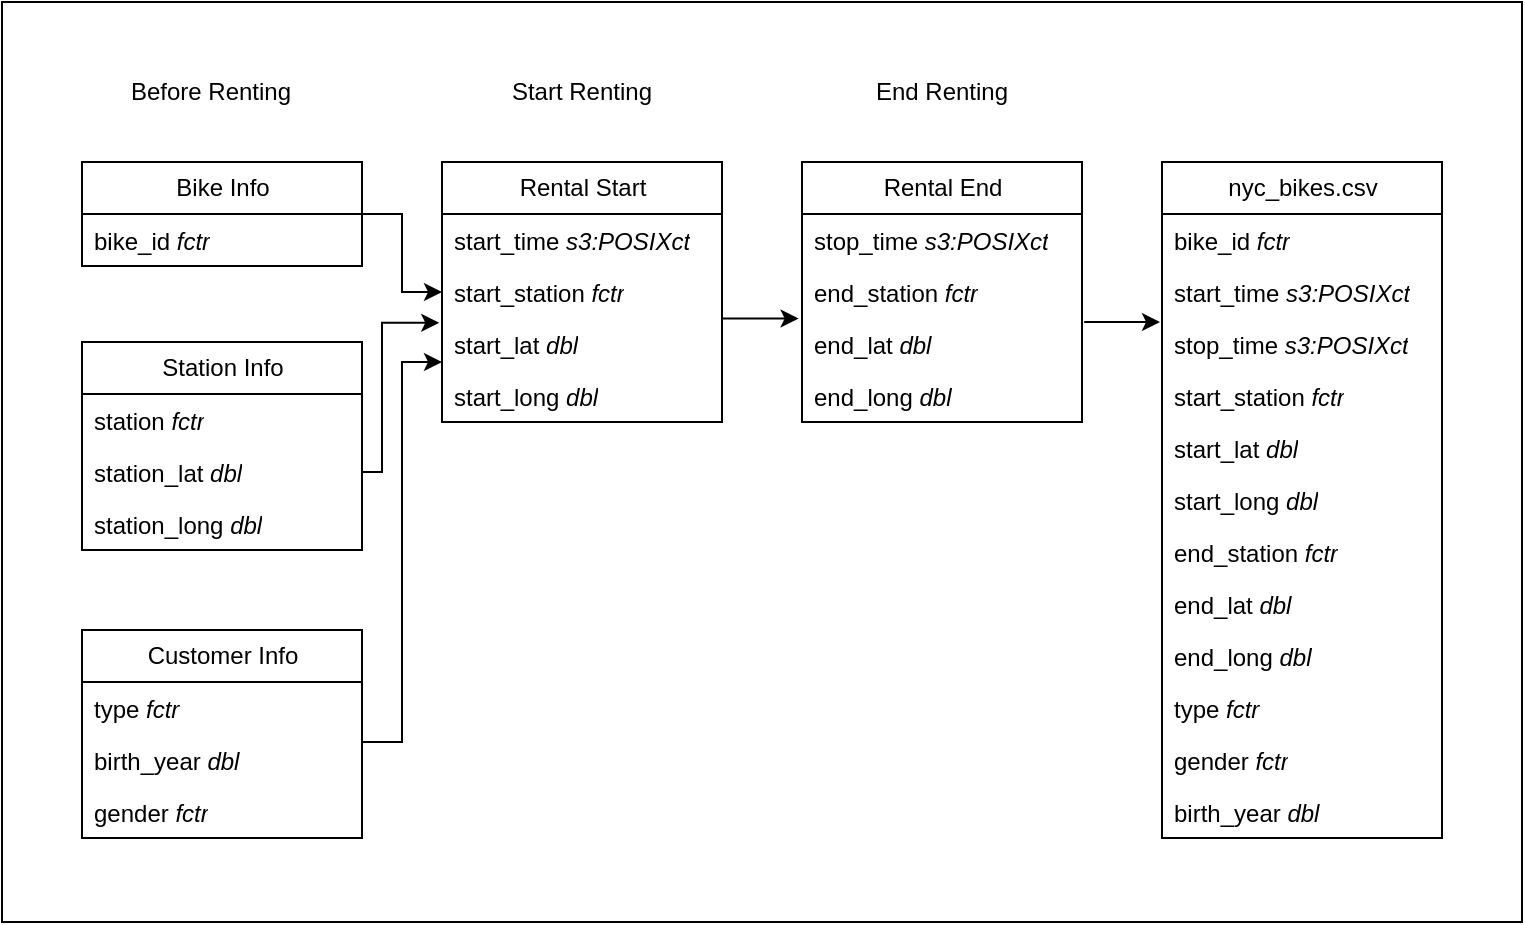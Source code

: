 <mxfile version="20.5.3" type="device" pages="2"><diagram id="bSNeEPUX3fD84yn7YMaC" name="Page-1"><mxGraphModel dx="1279" dy="782" grid="1" gridSize="10" guides="1" tooltips="1" connect="1" arrows="1" fold="1" page="1" pageScale="1" pageWidth="827" pageHeight="1169" math="0" shadow="0"><root><mxCell id="0"/><mxCell id="1" parent="0"/><mxCell id="vbc2ufWd2IoWqn7XAHUS-82" value="" style="rounded=0;whiteSpace=wrap;html=1;fontSize=14;" parent="1" vertex="1"><mxGeometry x="40" y="40" width="760" height="460" as="geometry"/></mxCell><mxCell id="vbc2ufWd2IoWqn7XAHUS-67" value="" style="edgeStyle=orthogonalEdgeStyle;rounded=0;orthogonalLoop=1;jettySize=auto;html=1;fontSize=14;" parent="1" source="vbc2ufWd2IoWqn7XAHUS-3" target="vbc2ufWd2IoWqn7XAHUS-44" edge="1"><mxGeometry relative="1" as="geometry"/></mxCell><mxCell id="vbc2ufWd2IoWqn7XAHUS-3" value="Bike Info" style="swimlane;fontStyle=0;childLayout=stackLayout;horizontal=1;startSize=26;fillColor=none;horizontalStack=0;resizeParent=1;resizeParentMax=0;resizeLast=0;collapsible=1;marginBottom=0;html=1;" parent="1" vertex="1"><mxGeometry x="80" y="120" width="140" height="52" as="geometry"><mxRectangle x="40" y="520" width="60" height="30" as="alternateBounds"/></mxGeometry></mxCell><mxCell id="vbc2ufWd2IoWqn7XAHUS-4" value="bike_id &lt;i&gt;fctr&lt;/i&gt;" style="text;strokeColor=none;fillColor=none;align=left;verticalAlign=top;spacingLeft=4;spacingRight=4;overflow=hidden;rotatable=0;points=[[0,0.5],[1,0.5]];portConstraint=eastwest;whiteSpace=wrap;html=1;" parent="vbc2ufWd2IoWqn7XAHUS-3" vertex="1"><mxGeometry y="26" width="140" height="26" as="geometry"/></mxCell><mxCell id="vbc2ufWd2IoWqn7XAHUS-7" value="Station Info" style="swimlane;fontStyle=0;childLayout=stackLayout;horizontal=1;startSize=26;fillColor=none;horizontalStack=0;resizeParent=1;resizeParentMax=0;resizeLast=0;collapsible=1;marginBottom=0;html=1;" parent="1" vertex="1"><mxGeometry x="80" y="210" width="140" height="104" as="geometry"/></mxCell><mxCell id="vbc2ufWd2IoWqn7XAHUS-8" value="station &lt;i&gt;fctr&lt;/i&gt;" style="text;strokeColor=none;fillColor=none;align=left;verticalAlign=top;spacingLeft=4;spacingRight=4;overflow=hidden;rotatable=0;points=[[0,0.5],[1,0.5]];portConstraint=eastwest;whiteSpace=wrap;html=1;" parent="vbc2ufWd2IoWqn7XAHUS-7" vertex="1"><mxGeometry y="26" width="140" height="26" as="geometry"/></mxCell><mxCell id="vbc2ufWd2IoWqn7XAHUS-9" value="station_lat &lt;i&gt;dbl&lt;/i&gt;" style="text;strokeColor=none;fillColor=none;align=left;verticalAlign=top;spacingLeft=4;spacingRight=4;overflow=hidden;rotatable=0;points=[[0,0.5],[1,0.5]];portConstraint=eastwest;whiteSpace=wrap;html=1;" parent="vbc2ufWd2IoWqn7XAHUS-7" vertex="1"><mxGeometry y="52" width="140" height="26" as="geometry"/></mxCell><mxCell id="vbc2ufWd2IoWqn7XAHUS-10" value="station_long &lt;i&gt;dbl&lt;/i&gt;" style="text;strokeColor=none;fillColor=none;align=left;verticalAlign=top;spacingLeft=4;spacingRight=4;overflow=hidden;rotatable=0;points=[[0,0.5],[1,0.5]];portConstraint=eastwest;whiteSpace=wrap;html=1;" parent="vbc2ufWd2IoWqn7XAHUS-7" vertex="1"><mxGeometry y="78" width="140" height="26" as="geometry"/></mxCell><mxCell id="vbc2ufWd2IoWqn7XAHUS-11" value="Customer Info" style="swimlane;fontStyle=0;childLayout=stackLayout;horizontal=1;startSize=26;fillColor=none;horizontalStack=0;resizeParent=1;resizeParentMax=0;resizeLast=0;collapsible=1;marginBottom=0;html=1;" parent="1" vertex="1"><mxGeometry x="80" y="354" width="140" height="104" as="geometry"/></mxCell><mxCell id="vbc2ufWd2IoWqn7XAHUS-12" value="type &lt;i&gt;fctr&lt;/i&gt;" style="text;strokeColor=none;fillColor=none;align=left;verticalAlign=top;spacingLeft=4;spacingRight=4;overflow=hidden;rotatable=0;points=[[0,0.5],[1,0.5]];portConstraint=eastwest;whiteSpace=wrap;html=1;" parent="vbc2ufWd2IoWqn7XAHUS-11" vertex="1"><mxGeometry y="26" width="140" height="26" as="geometry"/></mxCell><mxCell id="vbc2ufWd2IoWqn7XAHUS-13" value="birth_year &lt;i&gt;dbl&lt;/i&gt;" style="text;strokeColor=none;fillColor=none;align=left;verticalAlign=top;spacingLeft=4;spacingRight=4;overflow=hidden;rotatable=0;points=[[0,0.5],[1,0.5]];portConstraint=eastwest;whiteSpace=wrap;html=1;" parent="vbc2ufWd2IoWqn7XAHUS-11" vertex="1"><mxGeometry y="52" width="140" height="26" as="geometry"/></mxCell><mxCell id="vbc2ufWd2IoWqn7XAHUS-14" value="gender&amp;nbsp;&lt;i&gt;fctr&lt;/i&gt;" style="text;strokeColor=none;fillColor=none;align=left;verticalAlign=top;spacingLeft=4;spacingRight=4;overflow=hidden;rotatable=0;points=[[0,0.5],[1,0.5]];portConstraint=eastwest;whiteSpace=wrap;html=1;" parent="vbc2ufWd2IoWqn7XAHUS-11" vertex="1"><mxGeometry y="78" width="140" height="26" as="geometry"/></mxCell><UserObject label="Before Renting" placeholders="1" name="Variable" id="vbc2ufWd2IoWqn7XAHUS-17"><mxCell style="text;html=1;strokeColor=none;fillColor=none;align=center;verticalAlign=middle;whiteSpace=wrap;overflow=hidden;" parent="1" vertex="1"><mxGeometry x="100" y="60" width="89" height="50" as="geometry"/></mxCell></UserObject><UserObject label="Start Renting" placeholders="1" name="Variable" id="vbc2ufWd2IoWqn7XAHUS-20"><mxCell style="text;html=1;strokeColor=none;fillColor=none;align=center;verticalAlign=middle;whiteSpace=wrap;overflow=hidden;" parent="1" vertex="1"><mxGeometry x="280" y="60" width="100" height="50" as="geometry"/></mxCell></UserObject><mxCell id="vbc2ufWd2IoWqn7XAHUS-40" value="Rental Start" style="swimlane;fontStyle=0;childLayout=stackLayout;horizontal=1;startSize=26;fillColor=none;horizontalStack=0;resizeParent=1;resizeParentMax=0;resizeLast=0;collapsible=1;marginBottom=0;html=1;" parent="1" vertex="1"><mxGeometry x="260" y="120" width="140" height="130" as="geometry"/></mxCell><mxCell id="vbc2ufWd2IoWqn7XAHUS-41" value="start_time &lt;i&gt;s3:POSIXct&lt;/i&gt;" style="text;strokeColor=none;fillColor=none;align=left;verticalAlign=top;spacingLeft=4;spacingRight=4;overflow=hidden;rotatable=0;points=[[0,0.5],[1,0.5]];portConstraint=eastwest;whiteSpace=wrap;html=1;" parent="vbc2ufWd2IoWqn7XAHUS-40" vertex="1"><mxGeometry y="26" width="140" height="26" as="geometry"/></mxCell><mxCell id="vbc2ufWd2IoWqn7XAHUS-44" value="start_station &lt;i&gt;fctr&lt;/i&gt;" style="text;strokeColor=none;fillColor=none;align=left;verticalAlign=top;spacingLeft=4;spacingRight=4;overflow=hidden;rotatable=0;points=[[0,0.5],[1,0.5]];portConstraint=eastwest;whiteSpace=wrap;html=1;" parent="vbc2ufWd2IoWqn7XAHUS-40" vertex="1"><mxGeometry y="52" width="140" height="26" as="geometry"/></mxCell><mxCell id="vbc2ufWd2IoWqn7XAHUS-42" value="start_lat &lt;i&gt;dbl&lt;/i&gt;" style="text;strokeColor=none;fillColor=none;align=left;verticalAlign=top;spacingLeft=4;spacingRight=4;overflow=hidden;rotatable=0;points=[[0,0.5],[1,0.5]];portConstraint=eastwest;whiteSpace=wrap;html=1;" parent="vbc2ufWd2IoWqn7XAHUS-40" vertex="1"><mxGeometry y="78" width="140" height="26" as="geometry"/></mxCell><mxCell id="vbc2ufWd2IoWqn7XAHUS-43" value="start_long &lt;i&gt;dbl&lt;/i&gt;" style="text;strokeColor=none;fillColor=none;align=left;verticalAlign=top;spacingLeft=4;spacingRight=4;overflow=hidden;rotatable=0;points=[[0,0.5],[1,0.5]];portConstraint=eastwest;whiteSpace=wrap;html=1;" parent="vbc2ufWd2IoWqn7XAHUS-40" vertex="1"><mxGeometry y="104" width="140" height="26" as="geometry"/></mxCell><mxCell id="vbc2ufWd2IoWqn7XAHUS-45" value="Rental End" style="swimlane;fontStyle=0;childLayout=stackLayout;horizontal=1;startSize=26;fillColor=none;horizontalStack=0;resizeParent=1;resizeParentMax=0;resizeLast=0;collapsible=1;marginBottom=0;html=1;" parent="1" vertex="1"><mxGeometry x="440" y="120" width="140" height="130" as="geometry"/></mxCell><mxCell id="vbc2ufWd2IoWqn7XAHUS-46" value="stop_time &lt;i&gt;s3:POSIXct&lt;/i&gt;" style="text;strokeColor=none;fillColor=none;align=left;verticalAlign=top;spacingLeft=4;spacingRight=4;overflow=hidden;rotatable=0;points=[[0,0.5],[1,0.5]];portConstraint=eastwest;whiteSpace=wrap;html=1;" parent="vbc2ufWd2IoWqn7XAHUS-45" vertex="1"><mxGeometry y="26" width="140" height="26" as="geometry"/></mxCell><mxCell id="vbc2ufWd2IoWqn7XAHUS-47" value="end_station &lt;i&gt;fctr&lt;/i&gt;" style="text;strokeColor=none;fillColor=none;align=left;verticalAlign=top;spacingLeft=4;spacingRight=4;overflow=hidden;rotatable=0;points=[[0,0.5],[1,0.5]];portConstraint=eastwest;whiteSpace=wrap;html=1;" parent="vbc2ufWd2IoWqn7XAHUS-45" vertex="1"><mxGeometry y="52" width="140" height="26" as="geometry"/></mxCell><mxCell id="vbc2ufWd2IoWqn7XAHUS-48" value="end_lat &lt;i&gt;dbl&lt;/i&gt;" style="text;strokeColor=none;fillColor=none;align=left;verticalAlign=top;spacingLeft=4;spacingRight=4;overflow=hidden;rotatable=0;points=[[0,0.5],[1,0.5]];portConstraint=eastwest;whiteSpace=wrap;html=1;" parent="vbc2ufWd2IoWqn7XAHUS-45" vertex="1"><mxGeometry y="78" width="140" height="26" as="geometry"/></mxCell><mxCell id="vbc2ufWd2IoWqn7XAHUS-49" value="end_long &lt;i&gt;dbl&lt;/i&gt;" style="text;strokeColor=none;fillColor=none;align=left;verticalAlign=top;spacingLeft=4;spacingRight=4;overflow=hidden;rotatable=0;points=[[0,0.5],[1,0.5]];portConstraint=eastwest;whiteSpace=wrap;html=1;" parent="vbc2ufWd2IoWqn7XAHUS-45" vertex="1"><mxGeometry y="104" width="140" height="26" as="geometry"/></mxCell><UserObject label="End Renting" placeholders="1" name="Variable" id="vbc2ufWd2IoWqn7XAHUS-50"><mxCell style="text;html=1;strokeColor=none;fillColor=none;align=center;verticalAlign=middle;whiteSpace=wrap;overflow=hidden;" parent="1" vertex="1"><mxGeometry x="460" y="60" width="100" height="50" as="geometry"/></mxCell></UserObject><mxCell id="vbc2ufWd2IoWqn7XAHUS-52" value="&lt;span style=&quot;&quot;&gt;nyc_bikes.csv&lt;/span&gt;" style="swimlane;fontStyle=0;childLayout=stackLayout;horizontal=1;startSize=26;fillColor=none;horizontalStack=0;resizeParent=1;resizeParentMax=0;resizeLast=0;collapsible=1;marginBottom=0;html=1;" parent="1" vertex="1"><mxGeometry x="620" y="120" width="140" height="338" as="geometry"/></mxCell><mxCell id="vbc2ufWd2IoWqn7XAHUS-58" value="bike_id &lt;i&gt;fctr&lt;/i&gt;" style="text;strokeColor=none;fillColor=none;align=left;verticalAlign=top;spacingLeft=4;spacingRight=4;overflow=hidden;rotatable=0;points=[[0,0.5],[1,0.5]];portConstraint=eastwest;whiteSpace=wrap;html=1;" parent="vbc2ufWd2IoWqn7XAHUS-52" vertex="1"><mxGeometry y="26" width="140" height="26" as="geometry"/></mxCell><mxCell id="vbc2ufWd2IoWqn7XAHUS-60" value="start_time &lt;i&gt;s3:POSIXct&lt;/i&gt;" style="text;strokeColor=none;fillColor=none;align=left;verticalAlign=top;spacingLeft=4;spacingRight=4;overflow=hidden;rotatable=0;points=[[0,0.5],[1,0.5]];portConstraint=eastwest;whiteSpace=wrap;html=1;" parent="vbc2ufWd2IoWqn7XAHUS-52" vertex="1"><mxGeometry y="52" width="140" height="26" as="geometry"/></mxCell><mxCell id="vbc2ufWd2IoWqn7XAHUS-61" value="stop_time &lt;i&gt;s3:POSIXct&lt;/i&gt;" style="text;strokeColor=none;fillColor=none;align=left;verticalAlign=top;spacingLeft=4;spacingRight=4;overflow=hidden;rotatable=0;points=[[0,0.5],[1,0.5]];portConstraint=eastwest;whiteSpace=wrap;html=1;" parent="vbc2ufWd2IoWqn7XAHUS-52" vertex="1"><mxGeometry y="78" width="140" height="26" as="geometry"/></mxCell><mxCell id="vbc2ufWd2IoWqn7XAHUS-59" value="start_station &lt;i&gt;fctr&lt;/i&gt;" style="text;strokeColor=none;fillColor=none;align=left;verticalAlign=top;spacingLeft=4;spacingRight=4;overflow=hidden;rotatable=0;points=[[0,0.5],[1,0.5]];portConstraint=eastwest;whiteSpace=wrap;html=1;" parent="vbc2ufWd2IoWqn7XAHUS-52" vertex="1"><mxGeometry y="104" width="140" height="26" as="geometry"/></mxCell><mxCell id="vbc2ufWd2IoWqn7XAHUS-62" value="start_lat &lt;i&gt;dbl&lt;/i&gt;" style="text;strokeColor=none;fillColor=none;align=left;verticalAlign=top;spacingLeft=4;spacingRight=4;overflow=hidden;rotatable=0;points=[[0,0.5],[1,0.5]];portConstraint=eastwest;whiteSpace=wrap;html=1;" parent="vbc2ufWd2IoWqn7XAHUS-52" vertex="1"><mxGeometry y="130" width="140" height="26" as="geometry"/></mxCell><mxCell id="vbc2ufWd2IoWqn7XAHUS-63" value="start_long &lt;i&gt;dbl&lt;/i&gt;" style="text;strokeColor=none;fillColor=none;align=left;verticalAlign=top;spacingLeft=4;spacingRight=4;overflow=hidden;rotatable=0;points=[[0,0.5],[1,0.5]];portConstraint=eastwest;whiteSpace=wrap;html=1;" parent="vbc2ufWd2IoWqn7XAHUS-52" vertex="1"><mxGeometry y="156" width="140" height="26" as="geometry"/></mxCell><mxCell id="vbc2ufWd2IoWqn7XAHUS-54" value="end_station &lt;i&gt;fctr&lt;/i&gt;" style="text;strokeColor=none;fillColor=none;align=left;verticalAlign=top;spacingLeft=4;spacingRight=4;overflow=hidden;rotatable=0;points=[[0,0.5],[1,0.5]];portConstraint=eastwest;whiteSpace=wrap;html=1;" parent="vbc2ufWd2IoWqn7XAHUS-52" vertex="1"><mxGeometry y="182" width="140" height="26" as="geometry"/></mxCell><mxCell id="vbc2ufWd2IoWqn7XAHUS-55" value="end_lat &lt;i&gt;dbl&lt;/i&gt;" style="text;strokeColor=none;fillColor=none;align=left;verticalAlign=top;spacingLeft=4;spacingRight=4;overflow=hidden;rotatable=0;points=[[0,0.5],[1,0.5]];portConstraint=eastwest;whiteSpace=wrap;html=1;" parent="vbc2ufWd2IoWqn7XAHUS-52" vertex="1"><mxGeometry y="208" width="140" height="26" as="geometry"/></mxCell><mxCell id="vbc2ufWd2IoWqn7XAHUS-56" value="end_long &lt;i&gt;dbl&lt;/i&gt;" style="text;strokeColor=none;fillColor=none;align=left;verticalAlign=top;spacingLeft=4;spacingRight=4;overflow=hidden;rotatable=0;points=[[0,0.5],[1,0.5]];portConstraint=eastwest;whiteSpace=wrap;html=1;" parent="vbc2ufWd2IoWqn7XAHUS-52" vertex="1"><mxGeometry y="234" width="140" height="26" as="geometry"/></mxCell><mxCell id="vbc2ufWd2IoWqn7XAHUS-64" value="type &lt;i&gt;fctr&lt;/i&gt;" style="text;strokeColor=none;fillColor=none;align=left;verticalAlign=top;spacingLeft=4;spacingRight=4;overflow=hidden;rotatable=0;points=[[0,0.5],[1,0.5]];portConstraint=eastwest;whiteSpace=wrap;html=1;" parent="vbc2ufWd2IoWqn7XAHUS-52" vertex="1"><mxGeometry y="260" width="140" height="26" as="geometry"/></mxCell><mxCell id="vbc2ufWd2IoWqn7XAHUS-66" value="gender&amp;nbsp;&lt;i&gt;fctr&lt;/i&gt;" style="text;strokeColor=none;fillColor=none;align=left;verticalAlign=top;spacingLeft=4;spacingRight=4;overflow=hidden;rotatable=0;points=[[0,0.5],[1,0.5]];portConstraint=eastwest;whiteSpace=wrap;html=1;" parent="vbc2ufWd2IoWqn7XAHUS-52" vertex="1"><mxGeometry y="286" width="140" height="26" as="geometry"/></mxCell><mxCell id="vbc2ufWd2IoWqn7XAHUS-65" value="birth_year &lt;i&gt;dbl&lt;/i&gt;" style="text;strokeColor=none;fillColor=none;align=left;verticalAlign=top;spacingLeft=4;spacingRight=4;overflow=hidden;rotatable=0;points=[[0,0.5],[1,0.5]];portConstraint=eastwest;whiteSpace=wrap;html=1;" parent="vbc2ufWd2IoWqn7XAHUS-52" vertex="1"><mxGeometry y="312" width="140" height="26" as="geometry"/></mxCell><mxCell id="vbc2ufWd2IoWqn7XAHUS-75" value="" style="edgeStyle=orthogonalEdgeStyle;rounded=0;orthogonalLoop=1;jettySize=auto;html=1;fontSize=14;entryX=-0.01;entryY=0.093;entryDx=0;entryDy=0;entryPerimeter=0;" parent="1" source="vbc2ufWd2IoWqn7XAHUS-9" target="vbc2ufWd2IoWqn7XAHUS-42" edge="1"><mxGeometry relative="1" as="geometry"><Array as="points"><mxPoint x="230" y="275"/><mxPoint x="230" y="200"/></Array></mxGeometry></mxCell><mxCell id="vbc2ufWd2IoWqn7XAHUS-77" value="" style="edgeStyle=orthogonalEdgeStyle;rounded=0;orthogonalLoop=1;jettySize=auto;html=1;fontSize=14;" parent="1" edge="1"><mxGeometry relative="1" as="geometry"><mxPoint x="220" y="374" as="sourcePoint"/><mxPoint x="260" y="220" as="targetPoint"/><Array as="points"><mxPoint x="220" y="410"/><mxPoint x="240" y="410"/><mxPoint x="240" y="220"/></Array></mxGeometry></mxCell><mxCell id="vbc2ufWd2IoWqn7XAHUS-79" value="" style="endArrow=classic;html=1;rounded=0;fontSize=14;exitX=1.01;exitY=0.934;exitDx=0;exitDy=0;exitPerimeter=0;entryX=-0.005;entryY=-0.066;entryDx=0;entryDy=0;entryPerimeter=0;" parent="1" edge="1"><mxGeometry width="50" height="50" relative="1" as="geometry"><mxPoint x="400.4" y="198.284" as="sourcePoint"/><mxPoint x="438.3" y="198.284" as="targetPoint"/></mxGeometry></mxCell><mxCell id="vbc2ufWd2IoWqn7XAHUS-81" value="" style="endArrow=classic;html=1;rounded=0;fontSize=14;exitX=1.01;exitY=0.934;exitDx=0;exitDy=0;exitPerimeter=0;entryX=-0.005;entryY=-0.066;entryDx=0;entryDy=0;entryPerimeter=0;" parent="1" edge="1"><mxGeometry width="50" height="50" relative="1" as="geometry"><mxPoint x="581.1" y="200.004" as="sourcePoint"/><mxPoint x="619" y="200.004" as="targetPoint"/></mxGeometry></mxCell></root></mxGraphModel></diagram><diagram id="VHthFWzzAT0L7JrgWZWc" name="Page-2"><mxGraphModel dx="1279" dy="839" grid="1" gridSize="10" guides="1" tooltips="1" connect="1" arrows="1" fold="1" page="1" pageScale="1" pageWidth="827" pageHeight="1169" math="0" shadow="0"><root><mxCell id="0"/><mxCell id="1" parent="0"/><mxCell id="KvmAdi6DW5KGcv82oWjn-1" value="" style="rounded=0;whiteSpace=wrap;html=1;fontSize=14;" parent="1" vertex="1"><mxGeometry x="40" y="210" width="760" height="460" as="geometry"/></mxCell><mxCell id="KvmAdi6DW5KGcv82oWjn-2" value="" style="edgeStyle=orthogonalEdgeStyle;rounded=0;orthogonalLoop=1;jettySize=auto;html=1;fontSize=14;" parent="1" source="KvmAdi6DW5KGcv82oWjn-3" target="KvmAdi6DW5KGcv82oWjn-17" edge="1"><mxGeometry relative="1" as="geometry"/></mxCell><mxCell id="KvmAdi6DW5KGcv82oWjn-3" value="Bike Info" style="swimlane;fontStyle=0;childLayout=stackLayout;horizontal=1;startSize=26;fillColor=none;horizontalStack=0;resizeParent=1;resizeParentMax=0;resizeLast=0;collapsible=1;marginBottom=0;html=1;" parent="1" vertex="1"><mxGeometry x="80" y="290" width="140" height="52" as="geometry"><mxRectangle x="40" y="520" width="60" height="30" as="alternateBounds"/></mxGeometry></mxCell><mxCell id="KvmAdi6DW5KGcv82oWjn-4" value="bike_id &lt;i&gt;fctr&lt;/i&gt;" style="text;strokeColor=none;fillColor=none;align=left;verticalAlign=top;spacingLeft=4;spacingRight=4;overflow=hidden;rotatable=0;points=[[0,0.5],[1,0.5]];portConstraint=eastwest;whiteSpace=wrap;html=1;" parent="KvmAdi6DW5KGcv82oWjn-3" vertex="1"><mxGeometry y="26" width="140" height="26" as="geometry"/></mxCell><mxCell id="KvmAdi6DW5KGcv82oWjn-5" value="Station Info" style="swimlane;fontStyle=0;childLayout=stackLayout;horizontal=1;startSize=26;fillColor=none;horizontalStack=0;resizeParent=1;resizeParentMax=0;resizeLast=0;collapsible=1;marginBottom=0;html=1;" parent="1" vertex="1"><mxGeometry x="80" y="380" width="140" height="104" as="geometry"/></mxCell><mxCell id="KvmAdi6DW5KGcv82oWjn-6" value="station &lt;i&gt;fctr&lt;/i&gt;" style="text;strokeColor=none;fillColor=none;align=left;verticalAlign=top;spacingLeft=4;spacingRight=4;overflow=hidden;rotatable=0;points=[[0,0.5],[1,0.5]];portConstraint=eastwest;whiteSpace=wrap;html=1;" parent="KvmAdi6DW5KGcv82oWjn-5" vertex="1"><mxGeometry y="26" width="140" height="26" as="geometry"/></mxCell><mxCell id="KvmAdi6DW5KGcv82oWjn-7" value="station_lat &lt;i&gt;dbl&lt;/i&gt;" style="text;strokeColor=none;fillColor=none;align=left;verticalAlign=top;spacingLeft=4;spacingRight=4;overflow=hidden;rotatable=0;points=[[0,0.5],[1,0.5]];portConstraint=eastwest;whiteSpace=wrap;html=1;" parent="KvmAdi6DW5KGcv82oWjn-5" vertex="1"><mxGeometry y="52" width="140" height="26" as="geometry"/></mxCell><mxCell id="KvmAdi6DW5KGcv82oWjn-8" value="station_long &lt;i&gt;dbl&lt;/i&gt;" style="text;strokeColor=none;fillColor=none;align=left;verticalAlign=top;spacingLeft=4;spacingRight=4;overflow=hidden;rotatable=0;points=[[0,0.5],[1,0.5]];portConstraint=eastwest;whiteSpace=wrap;html=1;" parent="KvmAdi6DW5KGcv82oWjn-5" vertex="1"><mxGeometry y="78" width="140" height="26" as="geometry"/></mxCell><mxCell id="KvmAdi6DW5KGcv82oWjn-9" value="Customer Info" style="swimlane;fontStyle=0;childLayout=stackLayout;horizontal=1;startSize=26;fillColor=none;horizontalStack=0;resizeParent=1;resizeParentMax=0;resizeLast=0;collapsible=1;marginBottom=0;html=1;" parent="1" vertex="1"><mxGeometry x="260" y="450" width="140" height="104" as="geometry"/></mxCell><mxCell id="KvmAdi6DW5KGcv82oWjn-10" value="type &lt;i&gt;fctr&lt;/i&gt;" style="text;strokeColor=none;fillColor=none;align=left;verticalAlign=top;spacingLeft=4;spacingRight=4;overflow=hidden;rotatable=0;points=[[0,0.5],[1,0.5]];portConstraint=eastwest;whiteSpace=wrap;html=1;" parent="KvmAdi6DW5KGcv82oWjn-9" vertex="1"><mxGeometry y="26" width="140" height="26" as="geometry"/></mxCell><mxCell id="KvmAdi6DW5KGcv82oWjn-11" value="birth_year &lt;i&gt;dbl&lt;/i&gt;" style="text;strokeColor=none;fillColor=none;align=left;verticalAlign=top;spacingLeft=4;spacingRight=4;overflow=hidden;rotatable=0;points=[[0,0.5],[1,0.5]];portConstraint=eastwest;whiteSpace=wrap;html=1;" parent="KvmAdi6DW5KGcv82oWjn-9" vertex="1"><mxGeometry y="52" width="140" height="26" as="geometry"/></mxCell><mxCell id="KvmAdi6DW5KGcv82oWjn-12" value="gender&amp;nbsp;&lt;i&gt;fctr&lt;/i&gt;" style="text;strokeColor=none;fillColor=none;align=left;verticalAlign=top;spacingLeft=4;spacingRight=4;overflow=hidden;rotatable=0;points=[[0,0.5],[1,0.5]];portConstraint=eastwest;whiteSpace=wrap;html=1;" parent="KvmAdi6DW5KGcv82oWjn-9" vertex="1"><mxGeometry y="78" width="140" height="26" as="geometry"/></mxCell><UserObject label="Before Renting" placeholders="1" name="Variable" id="KvmAdi6DW5KGcv82oWjn-13"><mxCell style="text;html=1;strokeColor=none;fillColor=none;align=center;verticalAlign=middle;whiteSpace=wrap;overflow=hidden;" parent="1" vertex="1"><mxGeometry x="100" y="230" width="89" height="50" as="geometry"/></mxCell></UserObject><UserObject label="Start Renting" placeholders="1" name="Variable" id="KvmAdi6DW5KGcv82oWjn-14"><mxCell style="text;html=1;strokeColor=none;fillColor=none;align=center;verticalAlign=middle;whiteSpace=wrap;overflow=hidden;" parent="1" vertex="1"><mxGeometry x="280" y="230" width="100" height="50" as="geometry"/></mxCell></UserObject><mxCell id="KvmAdi6DW5KGcv82oWjn-15" value="Rental Start" style="swimlane;fontStyle=0;childLayout=stackLayout;horizontal=1;startSize=26;fillColor=none;horizontalStack=0;resizeParent=1;resizeParentMax=0;resizeLast=0;collapsible=1;marginBottom=0;html=1;" parent="1" vertex="1"><mxGeometry x="260" y="290" width="140" height="130" as="geometry"/></mxCell><mxCell id="KvmAdi6DW5KGcv82oWjn-16" value="start_time &lt;i&gt;s3:POSIXct&lt;/i&gt;" style="text;strokeColor=none;fillColor=none;align=left;verticalAlign=top;spacingLeft=4;spacingRight=4;overflow=hidden;rotatable=0;points=[[0,0.5],[1,0.5]];portConstraint=eastwest;whiteSpace=wrap;html=1;" parent="KvmAdi6DW5KGcv82oWjn-15" vertex="1"><mxGeometry y="26" width="140" height="26" as="geometry"/></mxCell><mxCell id="KvmAdi6DW5KGcv82oWjn-17" value="start_station &lt;i&gt;fctr&lt;/i&gt;" style="text;strokeColor=none;fillColor=none;align=left;verticalAlign=top;spacingLeft=4;spacingRight=4;overflow=hidden;rotatable=0;points=[[0,0.5],[1,0.5]];portConstraint=eastwest;whiteSpace=wrap;html=1;" parent="KvmAdi6DW5KGcv82oWjn-15" vertex="1"><mxGeometry y="52" width="140" height="26" as="geometry"/></mxCell><mxCell id="KvmAdi6DW5KGcv82oWjn-18" value="start_lat &lt;i&gt;dbl&lt;/i&gt;" style="text;strokeColor=none;fillColor=none;align=left;verticalAlign=top;spacingLeft=4;spacingRight=4;overflow=hidden;rotatable=0;points=[[0,0.5],[1,0.5]];portConstraint=eastwest;whiteSpace=wrap;html=1;" parent="KvmAdi6DW5KGcv82oWjn-15" vertex="1"><mxGeometry y="78" width="140" height="26" as="geometry"/></mxCell><mxCell id="KvmAdi6DW5KGcv82oWjn-19" value="start_long &lt;i&gt;dbl&lt;/i&gt;" style="text;strokeColor=none;fillColor=none;align=left;verticalAlign=top;spacingLeft=4;spacingRight=4;overflow=hidden;rotatable=0;points=[[0,0.5],[1,0.5]];portConstraint=eastwest;whiteSpace=wrap;html=1;" parent="KvmAdi6DW5KGcv82oWjn-15" vertex="1"><mxGeometry y="104" width="140" height="26" as="geometry"/></mxCell><mxCell id="KvmAdi6DW5KGcv82oWjn-20" value="Rental End" style="swimlane;fontStyle=0;childLayout=stackLayout;horizontal=1;startSize=26;fillColor=none;horizontalStack=0;resizeParent=1;resizeParentMax=0;resizeLast=0;collapsible=1;marginBottom=0;html=1;" parent="1" vertex="1"><mxGeometry x="440" y="290" width="140" height="130" as="geometry"/></mxCell><mxCell id="KvmAdi6DW5KGcv82oWjn-21" value="stop_time &lt;i&gt;s3:POSIXct&lt;/i&gt;" style="text;strokeColor=none;fillColor=none;align=left;verticalAlign=top;spacingLeft=4;spacingRight=4;overflow=hidden;rotatable=0;points=[[0,0.5],[1,0.5]];portConstraint=eastwest;whiteSpace=wrap;html=1;" parent="KvmAdi6DW5KGcv82oWjn-20" vertex="1"><mxGeometry y="26" width="140" height="26" as="geometry"/></mxCell><mxCell id="KvmAdi6DW5KGcv82oWjn-22" value="end_station &lt;i&gt;fctr&lt;/i&gt;" style="text;strokeColor=none;fillColor=none;align=left;verticalAlign=top;spacingLeft=4;spacingRight=4;overflow=hidden;rotatable=0;points=[[0,0.5],[1,0.5]];portConstraint=eastwest;whiteSpace=wrap;html=1;" parent="KvmAdi6DW5KGcv82oWjn-20" vertex="1"><mxGeometry y="52" width="140" height="26" as="geometry"/></mxCell><mxCell id="KvmAdi6DW5KGcv82oWjn-23" value="end_lat &lt;i&gt;dbl&lt;/i&gt;" style="text;strokeColor=none;fillColor=none;align=left;verticalAlign=top;spacingLeft=4;spacingRight=4;overflow=hidden;rotatable=0;points=[[0,0.5],[1,0.5]];portConstraint=eastwest;whiteSpace=wrap;html=1;" parent="KvmAdi6DW5KGcv82oWjn-20" vertex="1"><mxGeometry y="78" width="140" height="26" as="geometry"/></mxCell><mxCell id="KvmAdi6DW5KGcv82oWjn-24" value="end_long &lt;i&gt;dbl&lt;/i&gt;" style="text;strokeColor=none;fillColor=none;align=left;verticalAlign=top;spacingLeft=4;spacingRight=4;overflow=hidden;rotatable=0;points=[[0,0.5],[1,0.5]];portConstraint=eastwest;whiteSpace=wrap;html=1;" parent="KvmAdi6DW5KGcv82oWjn-20" vertex="1"><mxGeometry y="104" width="140" height="26" as="geometry"/></mxCell><UserObject label="End Renting" placeholders="1" name="Variable" id="KvmAdi6DW5KGcv82oWjn-25"><mxCell style="text;html=1;strokeColor=none;fillColor=none;align=center;verticalAlign=middle;whiteSpace=wrap;overflow=hidden;" parent="1" vertex="1"><mxGeometry x="460" y="230" width="100" height="50" as="geometry"/></mxCell></UserObject><mxCell id="KvmAdi6DW5KGcv82oWjn-26" value="&lt;span style=&quot;&quot;&gt;nyc_bikes.csv&lt;/span&gt;" style="swimlane;fontStyle=0;childLayout=stackLayout;horizontal=1;startSize=26;fillColor=none;horizontalStack=0;resizeParent=1;resizeParentMax=0;resizeLast=0;collapsible=1;marginBottom=0;html=1;" parent="1" vertex="1"><mxGeometry x="620" y="290" width="140" height="338" as="geometry"/></mxCell><mxCell id="KvmAdi6DW5KGcv82oWjn-27" value="bike_id &lt;i&gt;fctr&lt;/i&gt;" style="text;strokeColor=none;fillColor=none;align=left;verticalAlign=top;spacingLeft=4;spacingRight=4;overflow=hidden;rotatable=0;points=[[0,0.5],[1,0.5]];portConstraint=eastwest;whiteSpace=wrap;html=1;" parent="KvmAdi6DW5KGcv82oWjn-26" vertex="1"><mxGeometry y="26" width="140" height="26" as="geometry"/></mxCell><mxCell id="KvmAdi6DW5KGcv82oWjn-28" value="start_time &lt;i&gt;s3:POSIXct&lt;/i&gt;" style="text;strokeColor=none;fillColor=none;align=left;verticalAlign=top;spacingLeft=4;spacingRight=4;overflow=hidden;rotatable=0;points=[[0,0.5],[1,0.5]];portConstraint=eastwest;whiteSpace=wrap;html=1;" parent="KvmAdi6DW5KGcv82oWjn-26" vertex="1"><mxGeometry y="52" width="140" height="26" as="geometry"/></mxCell><mxCell id="KvmAdi6DW5KGcv82oWjn-29" value="stop_time &lt;i&gt;s3:POSIXct&lt;/i&gt;" style="text;strokeColor=none;fillColor=none;align=left;verticalAlign=top;spacingLeft=4;spacingRight=4;overflow=hidden;rotatable=0;points=[[0,0.5],[1,0.5]];portConstraint=eastwest;whiteSpace=wrap;html=1;" parent="KvmAdi6DW5KGcv82oWjn-26" vertex="1"><mxGeometry y="78" width="140" height="26" as="geometry"/></mxCell><mxCell id="KvmAdi6DW5KGcv82oWjn-30" value="start_station &lt;i&gt;fctr&lt;/i&gt;" style="text;strokeColor=none;fillColor=none;align=left;verticalAlign=top;spacingLeft=4;spacingRight=4;overflow=hidden;rotatable=0;points=[[0,0.5],[1,0.5]];portConstraint=eastwest;whiteSpace=wrap;html=1;" parent="KvmAdi6DW5KGcv82oWjn-26" vertex="1"><mxGeometry y="104" width="140" height="26" as="geometry"/></mxCell><mxCell id="KvmAdi6DW5KGcv82oWjn-31" value="start_lat &lt;i&gt;dbl&lt;/i&gt;" style="text;strokeColor=none;fillColor=none;align=left;verticalAlign=top;spacingLeft=4;spacingRight=4;overflow=hidden;rotatable=0;points=[[0,0.5],[1,0.5]];portConstraint=eastwest;whiteSpace=wrap;html=1;" parent="KvmAdi6DW5KGcv82oWjn-26" vertex="1"><mxGeometry y="130" width="140" height="26" as="geometry"/></mxCell><mxCell id="KvmAdi6DW5KGcv82oWjn-32" value="start_long &lt;i&gt;dbl&lt;/i&gt;" style="text;strokeColor=none;fillColor=none;align=left;verticalAlign=top;spacingLeft=4;spacingRight=4;overflow=hidden;rotatable=0;points=[[0,0.5],[1,0.5]];portConstraint=eastwest;whiteSpace=wrap;html=1;" parent="KvmAdi6DW5KGcv82oWjn-26" vertex="1"><mxGeometry y="156" width="140" height="26" as="geometry"/></mxCell><mxCell id="KvmAdi6DW5KGcv82oWjn-33" value="end_station &lt;i&gt;fctr&lt;/i&gt;" style="text;strokeColor=none;fillColor=none;align=left;verticalAlign=top;spacingLeft=4;spacingRight=4;overflow=hidden;rotatable=0;points=[[0,0.5],[1,0.5]];portConstraint=eastwest;whiteSpace=wrap;html=1;" parent="KvmAdi6DW5KGcv82oWjn-26" vertex="1"><mxGeometry y="182" width="140" height="26" as="geometry"/></mxCell><mxCell id="KvmAdi6DW5KGcv82oWjn-34" value="end_lat &lt;i&gt;dbl&lt;/i&gt;" style="text;strokeColor=none;fillColor=none;align=left;verticalAlign=top;spacingLeft=4;spacingRight=4;overflow=hidden;rotatable=0;points=[[0,0.5],[1,0.5]];portConstraint=eastwest;whiteSpace=wrap;html=1;" parent="KvmAdi6DW5KGcv82oWjn-26" vertex="1"><mxGeometry y="208" width="140" height="26" as="geometry"/></mxCell><mxCell id="KvmAdi6DW5KGcv82oWjn-35" value="end_long &lt;i&gt;dbl&lt;/i&gt;" style="text;strokeColor=none;fillColor=none;align=left;verticalAlign=top;spacingLeft=4;spacingRight=4;overflow=hidden;rotatable=0;points=[[0,0.5],[1,0.5]];portConstraint=eastwest;whiteSpace=wrap;html=1;" parent="KvmAdi6DW5KGcv82oWjn-26" vertex="1"><mxGeometry y="234" width="140" height="26" as="geometry"/></mxCell><mxCell id="KvmAdi6DW5KGcv82oWjn-36" value="type &lt;i&gt;fctr&lt;/i&gt;" style="text;strokeColor=none;fillColor=none;align=left;verticalAlign=top;spacingLeft=4;spacingRight=4;overflow=hidden;rotatable=0;points=[[0,0.5],[1,0.5]];portConstraint=eastwest;whiteSpace=wrap;html=1;" parent="KvmAdi6DW5KGcv82oWjn-26" vertex="1"><mxGeometry y="260" width="140" height="26" as="geometry"/></mxCell><mxCell id="KvmAdi6DW5KGcv82oWjn-37" value="gender&amp;nbsp;&lt;i&gt;fctr&lt;/i&gt;" style="text;strokeColor=none;fillColor=none;align=left;verticalAlign=top;spacingLeft=4;spacingRight=4;overflow=hidden;rotatable=0;points=[[0,0.5],[1,0.5]];portConstraint=eastwest;whiteSpace=wrap;html=1;" parent="KvmAdi6DW5KGcv82oWjn-26" vertex="1"><mxGeometry y="286" width="140" height="26" as="geometry"/></mxCell><mxCell id="KvmAdi6DW5KGcv82oWjn-38" value="birth_year &lt;i&gt;dbl&lt;/i&gt;" style="text;strokeColor=none;fillColor=none;align=left;verticalAlign=top;spacingLeft=4;spacingRight=4;overflow=hidden;rotatable=0;points=[[0,0.5],[1,0.5]];portConstraint=eastwest;whiteSpace=wrap;html=1;" parent="KvmAdi6DW5KGcv82oWjn-26" vertex="1"><mxGeometry y="312" width="140" height="26" as="geometry"/></mxCell><mxCell id="KvmAdi6DW5KGcv82oWjn-39" value="" style="edgeStyle=orthogonalEdgeStyle;rounded=0;orthogonalLoop=1;jettySize=auto;html=1;fontSize=14;entryX=-0.01;entryY=0.093;entryDx=0;entryDy=0;entryPerimeter=0;" parent="1" source="KvmAdi6DW5KGcv82oWjn-7" target="KvmAdi6DW5KGcv82oWjn-18" edge="1"><mxGeometry relative="1" as="geometry"><Array as="points"><mxPoint x="230" y="445"/><mxPoint x="230" y="370"/></Array></mxGeometry></mxCell><mxCell id="KvmAdi6DW5KGcv82oWjn-41" value="" style="endArrow=classic;html=1;rounded=0;fontSize=14;exitX=1.01;exitY=0.934;exitDx=0;exitDy=0;exitPerimeter=0;entryX=-0.005;entryY=-0.066;entryDx=0;entryDy=0;entryPerimeter=0;" parent="1" edge="1"><mxGeometry width="50" height="50" relative="1" as="geometry"><mxPoint x="400.4" y="368.284" as="sourcePoint"/><mxPoint x="438.3" y="368.284" as="targetPoint"/></mxGeometry></mxCell><mxCell id="KvmAdi6DW5KGcv82oWjn-42" value="" style="endArrow=classic;html=1;rounded=0;fontSize=14;exitX=1.01;exitY=0.934;exitDx=0;exitDy=0;exitPerimeter=0;entryX=-0.005;entryY=-0.066;entryDx=0;entryDy=0;entryPerimeter=0;" parent="1" edge="1"><mxGeometry width="50" height="50" relative="1" as="geometry"><mxPoint x="581.1" y="370.004" as="sourcePoint"/><mxPoint x="619" y="370.004" as="targetPoint"/></mxGeometry></mxCell></root></mxGraphModel></diagram></mxfile>